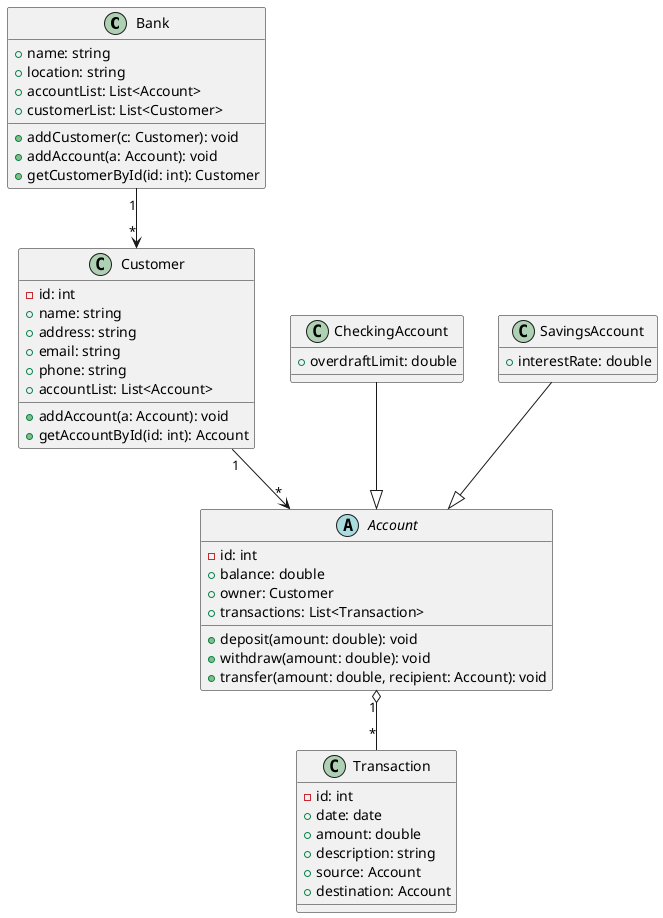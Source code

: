 @startuml
class Bank {
  + name: string
  + location: string
  + accountList: List<Account>
  + customerList: List<Customer>
  + addCustomer(c: Customer): void
  + addAccount(a: Account): void
  + getCustomerById(id: int): Customer
}

class Customer {
  - id: int
  + name: string
  + address: string
  + email: string
  + phone: string
  + accountList: List<Account>
  + addAccount(a: Account): void
  + getAccountById(id: int): Account
}

abstract class Account {
  - id: int
  + balance: double
  + owner: Customer
  + transactions: List<Transaction>
  + deposit(amount: double): void
  + withdraw(amount: double): void
  + transfer(amount: double, recipient: Account): void
}

class CheckingAccount {
  + overdraftLimit: double
}

class SavingsAccount {
  + interestRate: double
}

class Transaction {
  - id: int
  + date: date
  + amount: double
  + description: string
  + source: Account
  + destination: Account
}

Bank "1" --> "*" Customer
Customer "1" --> "*" Account
Account "1" o-- "*" Transaction

CheckingAccount --|> Account
SavingsAccount --|> Account

@enduml
